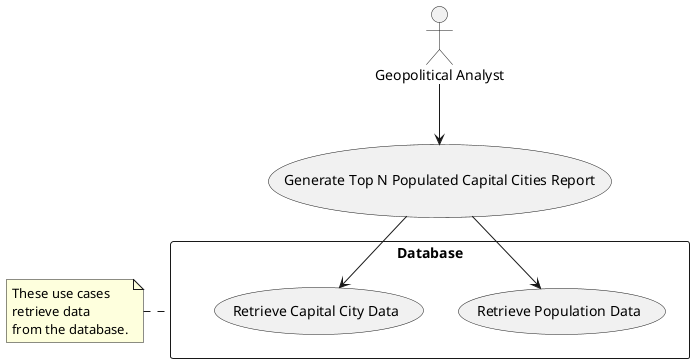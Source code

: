@startuml Geopolitical_Analysis_System

usecase UC13 as "Generate Top N Populated Capital Cities Report"

actor "Geopolitical Analyst" as Analyst

rectangle Database {
    usecase "Retrieve Population Data" as RetrievePopulationData
    usecase "Retrieve Capital City Data" as RetrieveCapitalCityData
}

Analyst --> UC13
UC13 --> RetrievePopulationData
UC13 --> RetrieveCapitalCityData

note left of Database : These use cases\nretrieve data\nfrom the database.

@enduml
